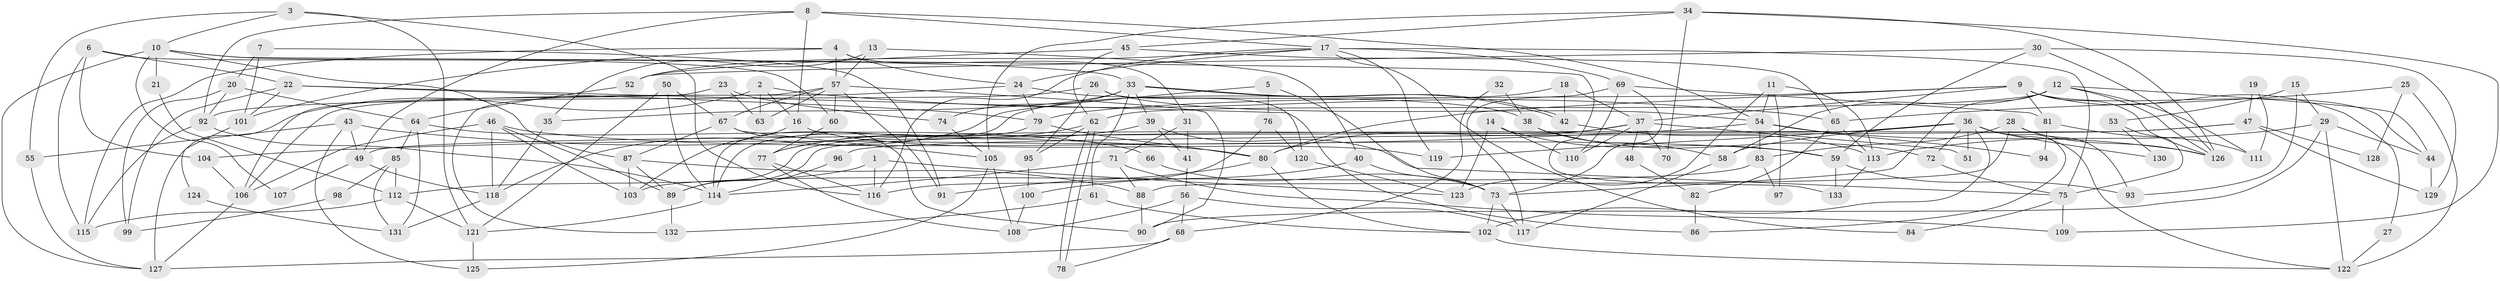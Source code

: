 // Generated by graph-tools (version 1.1) at 2025/50/03/09/25 03:50:14]
// undirected, 133 vertices, 266 edges
graph export_dot {
graph [start="1"]
  node [color=gray90,style=filled];
  1;
  2;
  3;
  4;
  5;
  6;
  7;
  8;
  9;
  10;
  11;
  12;
  13;
  14;
  15;
  16;
  17;
  18;
  19;
  20;
  21;
  22;
  23;
  24;
  25;
  26;
  27;
  28;
  29;
  30;
  31;
  32;
  33;
  34;
  35;
  36;
  37;
  38;
  39;
  40;
  41;
  42;
  43;
  44;
  45;
  46;
  47;
  48;
  49;
  50;
  51;
  52;
  53;
  54;
  55;
  56;
  57;
  58;
  59;
  60;
  61;
  62;
  63;
  64;
  65;
  66;
  67;
  68;
  69;
  70;
  71;
  72;
  73;
  74;
  75;
  76;
  77;
  78;
  79;
  80;
  81;
  82;
  83;
  84;
  85;
  86;
  87;
  88;
  89;
  90;
  91;
  92;
  93;
  94;
  95;
  96;
  97;
  98;
  99;
  100;
  101;
  102;
  103;
  104;
  105;
  106;
  107;
  108;
  109;
  110;
  111;
  112;
  113;
  114;
  115;
  116;
  117;
  118;
  119;
  120;
  121;
  122;
  123;
  124;
  125;
  126;
  127;
  128;
  129;
  130;
  131;
  132;
  133;
  1 -- 112;
  1 -- 116;
  1 -- 123;
  2 -- 65;
  2 -- 63;
  2 -- 16;
  2 -- 127;
  3 -- 55;
  3 -- 116;
  3 -- 10;
  3 -- 121;
  4 -- 57;
  4 -- 24;
  4 -- 31;
  4 -- 101;
  4 -- 115;
  5 -- 73;
  5 -- 76;
  5 -- 118;
  6 -- 115;
  6 -- 104;
  6 -- 22;
  6 -- 60;
  7 -- 101;
  7 -- 91;
  7 -- 20;
  8 -- 49;
  8 -- 16;
  8 -- 17;
  8 -- 54;
  8 -- 92;
  9 -- 37;
  9 -- 44;
  9 -- 27;
  9 -- 79;
  9 -- 80;
  9 -- 81;
  9 -- 126;
  10 -- 33;
  10 -- 21;
  10 -- 87;
  10 -- 107;
  10 -- 127;
  10 -- 133;
  11 -- 54;
  11 -- 123;
  11 -- 97;
  11 -- 113;
  12 -- 62;
  12 -- 73;
  12 -- 44;
  12 -- 58;
  12 -- 111;
  12 -- 126;
  13 -- 35;
  13 -- 57;
  13 -- 40;
  14 -- 110;
  14 -- 59;
  14 -- 123;
  15 -- 29;
  15 -- 93;
  15 -- 53;
  16 -- 103;
  16 -- 119;
  17 -- 75;
  17 -- 24;
  17 -- 52;
  17 -- 69;
  17 -- 84;
  17 -- 116;
  17 -- 119;
  18 -- 42;
  18 -- 114;
  18 -- 37;
  19 -- 111;
  19 -- 47;
  20 -- 92;
  20 -- 64;
  20 -- 99;
  21 -- 112;
  22 -- 79;
  22 -- 86;
  22 -- 99;
  22 -- 101;
  23 -- 74;
  23 -- 106;
  23 -- 63;
  24 -- 79;
  24 -- 38;
  24 -- 106;
  25 -- 65;
  25 -- 122;
  25 -- 128;
  26 -- 92;
  26 -- 54;
  26 -- 95;
  26 -- 120;
  27 -- 122;
  28 -- 126;
  28 -- 83;
  28 -- 88;
  28 -- 93;
  29 -- 113;
  29 -- 90;
  29 -- 44;
  29 -- 122;
  30 -- 126;
  30 -- 52;
  30 -- 59;
  30 -- 129;
  31 -- 71;
  31 -- 41;
  32 -- 38;
  32 -- 68;
  33 -- 42;
  33 -- 42;
  33 -- 39;
  33 -- 35;
  33 -- 61;
  33 -- 74;
  34 -- 126;
  34 -- 109;
  34 -- 45;
  34 -- 70;
  34 -- 105;
  35 -- 118;
  36 -- 119;
  36 -- 122;
  36 -- 49;
  36 -- 51;
  36 -- 58;
  36 -- 72;
  36 -- 86;
  36 -- 102;
  36 -- 130;
  37 -- 80;
  37 -- 48;
  37 -- 51;
  37 -- 70;
  37 -- 89;
  37 -- 110;
  38 -- 58;
  38 -- 72;
  39 -- 41;
  39 -- 77;
  39 -- 75;
  40 -- 73;
  40 -- 100;
  41 -- 56;
  42 -- 113;
  43 -- 49;
  43 -- 80;
  43 -- 55;
  43 -- 125;
  44 -- 129;
  45 -- 52;
  45 -- 62;
  45 -- 65;
  46 -- 106;
  46 -- 89;
  46 -- 59;
  46 -- 103;
  46 -- 118;
  47 -- 89;
  47 -- 129;
  47 -- 96;
  47 -- 128;
  48 -- 82;
  49 -- 118;
  49 -- 107;
  50 -- 67;
  50 -- 121;
  50 -- 114;
  52 -- 64;
  53 -- 75;
  53 -- 130;
  54 -- 126;
  54 -- 83;
  54 -- 94;
  54 -- 104;
  55 -- 127;
  56 -- 117;
  56 -- 108;
  56 -- 68;
  57 -- 60;
  57 -- 90;
  57 -- 63;
  57 -- 67;
  57 -- 91;
  57 -- 132;
  58 -- 117;
  59 -- 93;
  59 -- 133;
  60 -- 77;
  61 -- 132;
  61 -- 102;
  62 -- 78;
  62 -- 78;
  62 -- 77;
  62 -- 95;
  64 -- 85;
  64 -- 66;
  64 -- 131;
  65 -- 113;
  65 -- 82;
  66 -- 73;
  67 -- 105;
  67 -- 87;
  67 -- 90;
  68 -- 127;
  68 -- 78;
  69 -- 73;
  69 -- 81;
  69 -- 110;
  69 -- 117;
  71 -- 88;
  71 -- 114;
  71 -- 109;
  72 -- 75;
  73 -- 117;
  73 -- 102;
  74 -- 105;
  75 -- 84;
  75 -- 109;
  76 -- 120;
  76 -- 116;
  77 -- 108;
  77 -- 116;
  79 -- 80;
  79 -- 114;
  80 -- 102;
  80 -- 91;
  81 -- 94;
  81 -- 111;
  82 -- 86;
  83 -- 103;
  83 -- 97;
  85 -- 112;
  85 -- 131;
  85 -- 98;
  87 -- 88;
  87 -- 89;
  87 -- 103;
  88 -- 90;
  89 -- 132;
  92 -- 114;
  92 -- 115;
  95 -- 100;
  96 -- 114;
  98 -- 99;
  100 -- 108;
  101 -- 124;
  102 -- 122;
  104 -- 106;
  105 -- 125;
  105 -- 108;
  106 -- 127;
  112 -- 115;
  112 -- 121;
  113 -- 133;
  114 -- 121;
  118 -- 131;
  120 -- 123;
  121 -- 125;
  124 -- 131;
}
